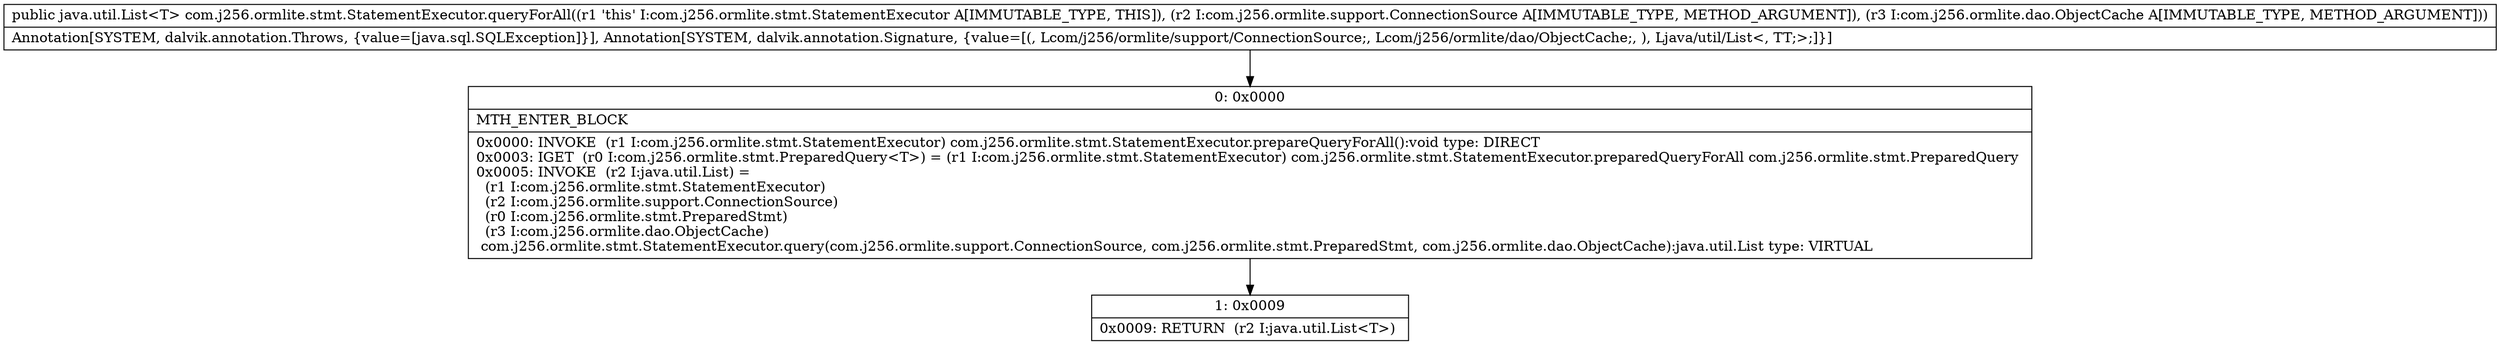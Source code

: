 digraph "CFG forcom.j256.ormlite.stmt.StatementExecutor.queryForAll(Lcom\/j256\/ormlite\/support\/ConnectionSource;Lcom\/j256\/ormlite\/dao\/ObjectCache;)Ljava\/util\/List;" {
Node_0 [shape=record,label="{0\:\ 0x0000|MTH_ENTER_BLOCK\l|0x0000: INVOKE  (r1 I:com.j256.ormlite.stmt.StatementExecutor) com.j256.ormlite.stmt.StatementExecutor.prepareQueryForAll():void type: DIRECT \l0x0003: IGET  (r0 I:com.j256.ormlite.stmt.PreparedQuery\<T\>) = (r1 I:com.j256.ormlite.stmt.StatementExecutor) com.j256.ormlite.stmt.StatementExecutor.preparedQueryForAll com.j256.ormlite.stmt.PreparedQuery \l0x0005: INVOKE  (r2 I:java.util.List) = \l  (r1 I:com.j256.ormlite.stmt.StatementExecutor)\l  (r2 I:com.j256.ormlite.support.ConnectionSource)\l  (r0 I:com.j256.ormlite.stmt.PreparedStmt)\l  (r3 I:com.j256.ormlite.dao.ObjectCache)\l com.j256.ormlite.stmt.StatementExecutor.query(com.j256.ormlite.support.ConnectionSource, com.j256.ormlite.stmt.PreparedStmt, com.j256.ormlite.dao.ObjectCache):java.util.List type: VIRTUAL \l}"];
Node_1 [shape=record,label="{1\:\ 0x0009|0x0009: RETURN  (r2 I:java.util.List\<T\>) \l}"];
MethodNode[shape=record,label="{public java.util.List\<T\> com.j256.ormlite.stmt.StatementExecutor.queryForAll((r1 'this' I:com.j256.ormlite.stmt.StatementExecutor A[IMMUTABLE_TYPE, THIS]), (r2 I:com.j256.ormlite.support.ConnectionSource A[IMMUTABLE_TYPE, METHOD_ARGUMENT]), (r3 I:com.j256.ormlite.dao.ObjectCache A[IMMUTABLE_TYPE, METHOD_ARGUMENT]))  | Annotation[SYSTEM, dalvik.annotation.Throws, \{value=[java.sql.SQLException]\}], Annotation[SYSTEM, dalvik.annotation.Signature, \{value=[(, Lcom\/j256\/ormlite\/support\/ConnectionSource;, Lcom\/j256\/ormlite\/dao\/ObjectCache;, ), Ljava\/util\/List\<, TT;\>;]\}]\l}"];
MethodNode -> Node_0;
Node_0 -> Node_1;
}

